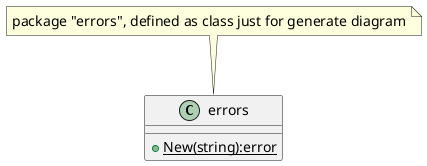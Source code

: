 @startuml
skinparam {
	defaultFontName Tohama
	defaultFontSize 14
}

class errors {
	+{static} New(string):error
}

note top of errors: package "errors", defined as class just for generate diagram

@enduml
